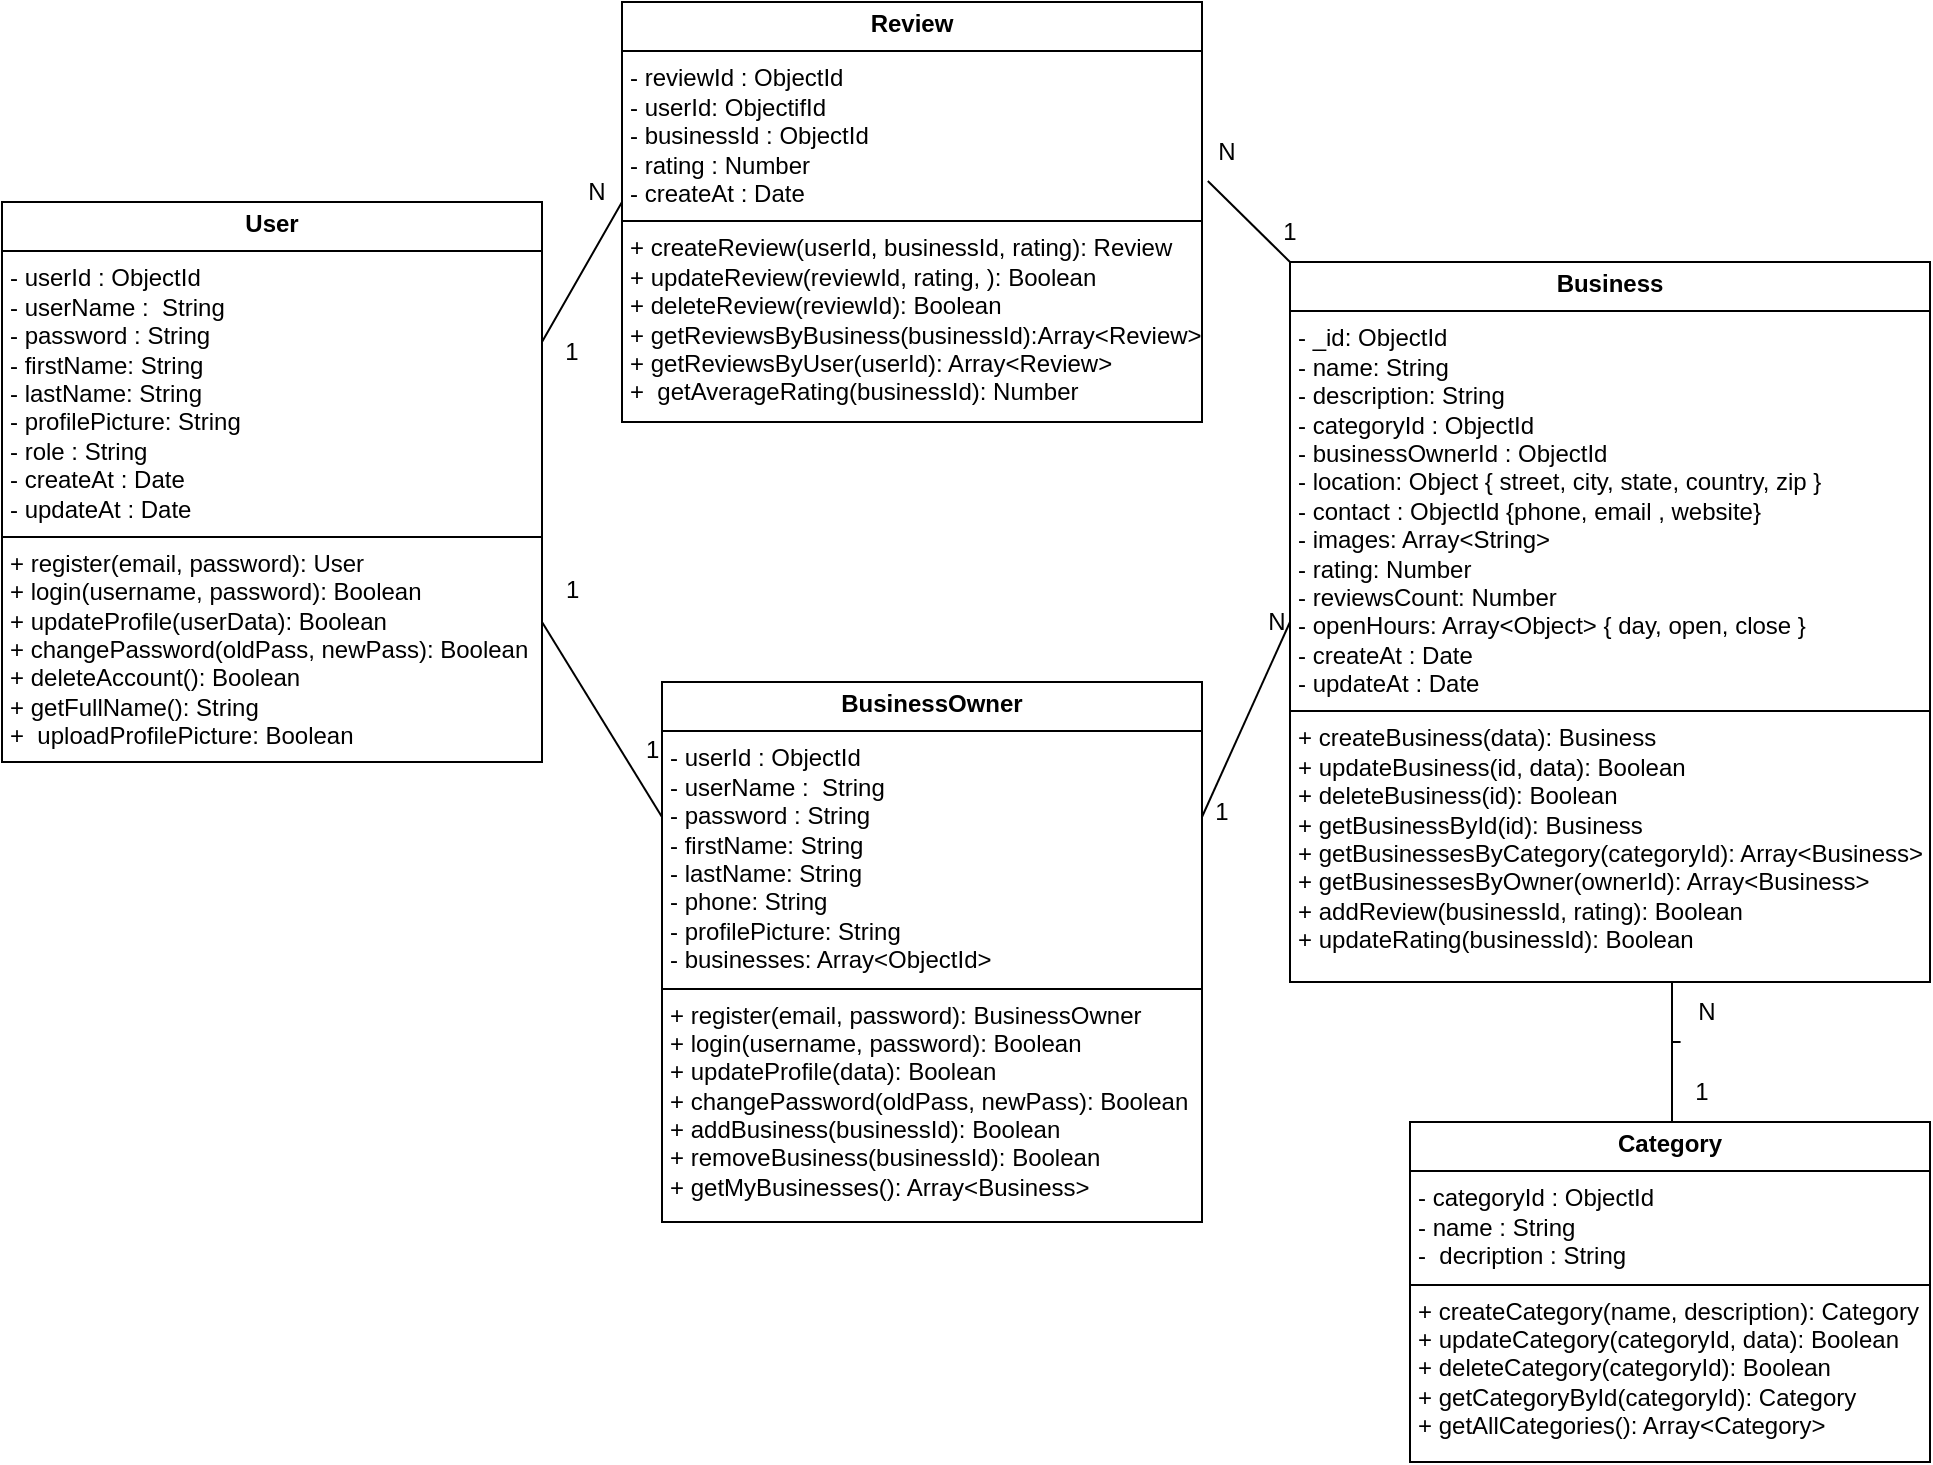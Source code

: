 <mxfile version="26.1.1">
  <diagram name="Page-1" id="CwrJfHDQbhXwP_M6bWOs">
    <mxGraphModel dx="2658" dy="807" grid="1" gridSize="10" guides="1" tooltips="1" connect="1" arrows="1" fold="1" page="1" pageScale="1" pageWidth="827" pageHeight="1169" math="0" shadow="0">
      <root>
        <mxCell id="0" />
        <mxCell id="1" parent="0" />
        <mxCell id="Ztwkg9DwIfdepFcj91c6-2" value="&lt;p style=&quot;margin:0px;margin-top:4px;text-align:center;&quot;&gt;&lt;b&gt;Review&lt;/b&gt;&lt;/p&gt;&lt;hr size=&quot;1&quot; style=&quot;border-style:solid;&quot;&gt;&lt;p style=&quot;margin:0px;margin-left:4px;&quot;&gt;- reviewId : ObjectId&lt;br&gt;- userId:&amp;nbsp;&lt;span style=&quot;background-color: transparent; color: light-dark(rgb(0, 0, 0), rgb(255, 255, 255));&quot;&gt;ObjectifId&lt;/span&gt;&lt;/p&gt;&lt;p style=&quot;margin:0px;margin-left:4px;&quot;&gt;- businessId : ObjectId&lt;/p&gt;&lt;p style=&quot;margin:0px;margin-left:4px;&quot;&gt;- rating : Number&lt;/p&gt;&lt;p style=&quot;margin:0px;margin-left:4px;&quot;&gt;- createAt : Date&lt;/p&gt;&lt;hr size=&quot;1&quot; style=&quot;border-style:solid;&quot;&gt;&lt;p style=&quot;margin:0px;margin-left:4px;&quot;&gt;+&amp;nbsp;createReview(userId, businessId, rating): Review&lt;br&gt;+&amp;nbsp;updateReview(reviewId, rating, ): Boolean&lt;/p&gt;&lt;p style=&quot;margin:0px;margin-left:4px;&quot;&gt;+&amp;nbsp;deleteReview(reviewId): Boolean&amp;nbsp;&lt;/p&gt;&lt;p style=&quot;margin:0px;margin-left:4px;&quot;&gt;+&amp;nbsp;getReviewsByBusiness(businessId):Array&amp;lt;Review&amp;gt;&lt;/p&gt;&lt;p style=&quot;margin:0px;margin-left:4px;&quot;&gt;+&amp;nbsp;getReviewsByUser(userId): Array&amp;lt;Review&amp;gt;&amp;nbsp;&lt;/p&gt;&lt;p style=&quot;margin:0px;margin-left:4px;&quot;&gt;+&amp;nbsp;&amp;nbsp;getAverageRating(businessId): Number&amp;nbsp;&lt;/p&gt;" style="verticalAlign=top;align=left;overflow=fill;html=1;whiteSpace=wrap;" parent="1" vertex="1">
          <mxGeometry x="80" y="10" width="290" height="210" as="geometry" />
        </mxCell>
        <mxCell id="K6Jd6_NAW1np-vbmV9S1-3" value="&lt;p style=&quot;margin:0px;margin-top:4px;text-align:center;&quot;&gt;&lt;b&gt;User&lt;/b&gt;&lt;/p&gt;&lt;hr size=&quot;1&quot; style=&quot;border-style:solid;&quot;&gt;&lt;p style=&quot;margin:0px;margin-left:4px;&quot;&gt;- userId : ObjectId&lt;/p&gt;&lt;p style=&quot;margin:0px;margin-left:4px;&quot;&gt;- userName :&amp;nbsp; String&lt;/p&gt;&lt;p style=&quot;margin:0px;margin-left:4px;&quot;&gt;- password : String&amp;nbsp;&lt;/p&gt;&lt;p style=&quot;margin:0px;margin-left:4px;&quot;&gt;-&amp;nbsp;firstName: String&amp;nbsp;&amp;nbsp;&lt;/p&gt;&lt;p style=&quot;margin:0px;margin-left:4px;&quot;&gt;- lastName: String&amp;nbsp;&amp;nbsp;&lt;/p&gt;&lt;p style=&quot;margin:0px;margin-left:4px;&quot;&gt;- profilePicture: String&amp;nbsp;&lt;/p&gt;&lt;p style=&quot;margin:0px;margin-left:4px;&quot;&gt;- role : String&lt;/p&gt;&lt;p style=&quot;margin:0px;margin-left:4px;&quot;&gt;&lt;span style=&quot;background-color: transparent; color: light-dark(rgb(0, 0, 0), rgb(255, 255, 255));&quot;&gt;- createAt : Date&lt;/span&gt;&lt;/p&gt;&lt;p style=&quot;margin:0px;margin-left:4px;&quot;&gt;- updateAt : Date&lt;/p&gt;&lt;hr size=&quot;1&quot; style=&quot;border-style:solid;&quot;&gt;&lt;p style=&quot;margin:0px;margin-left:4px;&quot;&gt;+&amp;nbsp;register(email, password): User&amp;nbsp;&amp;nbsp;&lt;/p&gt;&lt;p style=&quot;margin:0px;margin-left:4px;&quot;&gt;+&amp;nbsp;login(username, password): Boolean&lt;/p&gt;&lt;p style=&quot;margin:0px;margin-left:4px;&quot;&gt;+&amp;nbsp;updateProfile(userData): Boolean&amp;nbsp;&lt;/p&gt;&lt;p style=&quot;margin:0px;margin-left:4px;&quot;&gt;+&amp;nbsp;changePassword(oldPass, newPass): Boolean&lt;/p&gt;&lt;p style=&quot;margin:0px;margin-left:4px;&quot;&gt;+&amp;nbsp;deleteAccount(): Boolean&amp;nbsp;&lt;/p&gt;&lt;p style=&quot;margin:0px;margin-left:4px;&quot;&gt;+&amp;nbsp;getFullName(): String&amp;nbsp;&lt;/p&gt;&lt;p style=&quot;margin:0px;margin-left:4px;&quot;&gt;+&amp;nbsp;&amp;nbsp;uploadProfilePicture: Boolean&lt;/p&gt;" style="verticalAlign=top;align=left;overflow=fill;html=1;whiteSpace=wrap;" parent="1" vertex="1">
          <mxGeometry x="-230" y="110" width="270" height="280" as="geometry" />
        </mxCell>
        <mxCell id="K6Jd6_NAW1np-vbmV9S1-4" value="&lt;p style=&quot;margin:0px;margin-top:4px;text-align:center;&quot;&gt;&lt;b&gt;Category&lt;/b&gt;&lt;/p&gt;&lt;hr size=&quot;1&quot; style=&quot;border-style:solid;&quot;&gt;&lt;p style=&quot;margin:0px;margin-left:4px;&quot;&gt;- categoryId : ObjectId&lt;/p&gt;&lt;p style=&quot;margin:0px;margin-left:4px;&quot;&gt;- name : String&amp;nbsp;&lt;/p&gt;&lt;p style=&quot;margin:0px;margin-left:4px;&quot;&gt;-&amp;nbsp; decription : String&amp;nbsp;&lt;/p&gt;&lt;hr size=&quot;1&quot; style=&quot;border-style:solid;&quot;&gt;&lt;p style=&quot;margin:0px;margin-left:4px;&quot;&gt;+ createCategory(name, description): Category&lt;/p&gt;&lt;p style=&quot;margin:0px;margin-left:4px;&quot;&gt;+&amp;nbsp;updateCategory(categoryId, data): Boolean&lt;/p&gt;&lt;p style=&quot;margin:0px;margin-left:4px;&quot;&gt;+&amp;nbsp;deleteCategory(categoryId): Boolean&amp;nbsp;&lt;/p&gt;&lt;p style=&quot;margin:0px;margin-left:4px;&quot;&gt;+&amp;nbsp;getCategoryById(categoryId): Category&amp;nbsp;&lt;/p&gt;&lt;p style=&quot;margin:0px;margin-left:4px;&quot;&gt;+&amp;nbsp;getAllCategories(): Array&amp;lt;Category&amp;gt;&amp;nbsp;&lt;/p&gt;" style="verticalAlign=top;align=left;overflow=fill;html=1;whiteSpace=wrap;" parent="1" vertex="1">
          <mxGeometry x="474" y="570" width="260" height="170" as="geometry" />
        </mxCell>
        <mxCell id="K6Jd6_NAW1np-vbmV9S1-6" value="&lt;p style=&quot;margin:0px;margin-top:4px;text-align:center;&quot;&gt;&lt;b&gt;Business&lt;/b&gt;&lt;/p&gt;&lt;hr size=&quot;1&quot; style=&quot;border-style:solid;&quot;&gt;&lt;p style=&quot;margin:0px;margin-left:4px;&quot;&gt;-&amp;nbsp;&lt;span style=&quot;background-color: transparent; color: light-dark(rgb(0, 0, 0), rgb(255, 255, 255));&quot;&gt;_id: ObjectId&lt;/span&gt;&lt;/p&gt;&lt;p style=&quot;margin:0px;margin-left:4px;&quot;&gt;-&amp;nbsp;&lt;span style=&quot;background-color: transparent; color: light-dark(rgb(0, 0, 0), rgb(255, 255, 255));&quot;&gt;name: String&lt;/span&gt;&lt;/p&gt;&lt;p style=&quot;margin:0px;margin-left:4px;&quot;&gt;-&amp;nbsp;&lt;span style=&quot;background-color: transparent; color: light-dark(rgb(0, 0, 0), rgb(255, 255, 255));&quot;&gt;description: String&lt;/span&gt;&lt;/p&gt;&lt;p style=&quot;margin:0px;margin-left:4px;&quot;&gt;- categoryId : ObjectId&lt;/p&gt;&lt;p style=&quot;margin:0px;margin-left:4px;&quot;&gt;- businessOwnerId : ObjectId&lt;/p&gt;&lt;p style=&quot;margin:0px;margin-left:4px;&quot;&gt;-&amp;nbsp;&lt;span style=&quot;background-color: transparent; color: light-dark(rgb(0, 0, 0), rgb(255, 255, 255));&quot;&gt;location: Object { street, city, state, country, zip }&lt;/span&gt;&lt;/p&gt;&lt;p style=&quot;margin:0px;margin-left:4px;&quot;&gt;- contact : ObjectId {phone, email , website&lt;span style=&quot;background-color: transparent; color: light-dark(rgb(0, 0, 0), rgb(255, 255, 255));&quot;&gt;}&lt;/span&gt;&lt;/p&gt;&lt;p style=&quot;margin:0px;margin-left:4px;&quot;&gt;-&amp;nbsp;&lt;span style=&quot;background-color: transparent; color: light-dark(rgb(0, 0, 0), rgb(255, 255, 255));&quot;&gt;images: Array&amp;lt;String&amp;gt;&lt;/span&gt;&lt;/p&gt;&lt;p style=&quot;margin:0px;margin-left:4px;&quot;&gt;&lt;span style=&quot;background-color: transparent; color: light-dark(rgb(0, 0, 0), rgb(255, 255, 255));&quot;&gt;-&amp;nbsp;&lt;/span&gt;&lt;span style=&quot;background-color: transparent; color: light-dark(rgb(0, 0, 0), rgb(255, 255, 255));&quot;&gt;rating: Number&lt;/span&gt;&lt;/p&gt;&lt;p style=&quot;margin:0px;margin-left:4px;&quot;&gt;&lt;span style=&quot;background-color: transparent; color: light-dark(rgb(0, 0, 0), rgb(255, 255, 255));&quot;&gt;-&amp;nbsp;&lt;/span&gt;&lt;span style=&quot;background-color: transparent; color: light-dark(rgb(0, 0, 0), rgb(255, 255, 255));&quot;&gt;reviewsCount: Number&lt;/span&gt;&lt;/p&gt;&lt;p style=&quot;margin:0px;margin-left:4px;&quot;&gt;&lt;span style=&quot;background-color: transparent; color: light-dark(rgb(0, 0, 0), rgb(255, 255, 255));&quot;&gt;-&amp;nbsp;&lt;/span&gt;&lt;span style=&quot;background-color: transparent; color: light-dark(rgb(0, 0, 0), rgb(255, 255, 255));&quot;&gt;openHours: Array&amp;lt;Object&amp;gt; { day, open, close }&lt;/span&gt;&lt;/p&gt;&lt;p style=&quot;margin:0px;margin-left:4px;&quot;&gt;&lt;span style=&quot;background-color: transparent; color: light-dark(rgb(0, 0, 0), rgb(255, 255, 255));&quot;&gt;- createAt : Date&lt;/span&gt;&lt;/p&gt;&lt;p style=&quot;margin:0px;margin-left:4px;&quot;&gt;- updateAt : Date&lt;/p&gt;&lt;hr size=&quot;1&quot; style=&quot;border-style:solid;&quot;&gt;&lt;p style=&quot;margin:0px;margin-left:4px;&quot;&gt;+ createBusiness(data): Business&amp;nbsp;&amp;nbsp;&lt;/p&gt;&lt;p style=&quot;margin:0px;margin-left:4px;&quot;&gt;+&lt;span style=&quot;background-color: transparent; color: light-dark(rgb(0, 0, 0), rgb(255, 255, 255));&quot;&gt;&amp;nbsp;updateBusiness(id, data): Boolean&amp;nbsp;&lt;/span&gt;&lt;/p&gt;&lt;p style=&quot;margin:0px;margin-left:4px;&quot;&gt;&lt;span style=&quot;background-color: transparent; color: light-dark(rgb(0, 0, 0), rgb(255, 255, 255));&quot;&gt;+ deleteBusiness(id): Boolean&amp;nbsp;&lt;/span&gt;&lt;/p&gt;&lt;p style=&quot;margin:0px;margin-left:4px;&quot;&gt;&lt;span style=&quot;background-color: transparent; color: light-dark(rgb(0, 0, 0), rgb(255, 255, 255));&quot;&gt;+ getBusinessById(id): Business&amp;nbsp;&lt;/span&gt;&lt;/p&gt;&lt;p style=&quot;margin:0px;margin-left:4px;&quot;&gt;&lt;span style=&quot;background-color: transparent; color: light-dark(rgb(0, 0, 0), rgb(255, 255, 255));&quot;&gt;+ getBusinessesByCategory(categoryId): Array&lt;/span&gt;&lt;span style=&quot;background-color: transparent;&quot;&gt;&amp;lt;Business&amp;gt;&amp;nbsp;&lt;/span&gt;&lt;/p&gt;&lt;p style=&quot;margin:0px;margin-left:4px;&quot;&gt;+ getBusinessesByOwner(ownerId): Array&amp;lt;Business&amp;gt;&amp;nbsp;&lt;/p&gt;&lt;p style=&quot;margin:0px;margin-left:4px;&quot;&gt;&lt;span style=&quot;background-color: transparent; color: light-dark(rgb(0, 0, 0), rgb(255, 255, 255));&quot;&gt;+ addReview(businessId, rating): Boolean&amp;nbsp;&lt;/span&gt;&lt;/p&gt;&lt;p style=&quot;margin:0px;margin-left:4px;&quot;&gt;&lt;span style=&quot;background-color: transparent; color: light-dark(rgb(0, 0, 0), rgb(255, 255, 255));&quot;&gt;+ updateRating(businessId): Boolean&lt;/span&gt;&lt;/p&gt;" style="verticalAlign=top;align=left;overflow=fill;html=1;whiteSpace=wrap;" parent="1" vertex="1">
          <mxGeometry x="414" y="140" width="320" height="360" as="geometry" />
        </mxCell>
        <mxCell id="cobbqYuCgLEPwfnxb708-3" value="" style="endArrow=none;html=1;rounded=0;exitX=1.01;exitY=0.426;exitDx=0;exitDy=0;exitPerimeter=0;entryX=0;entryY=0;entryDx=0;entryDy=0;" edge="1" parent="1" source="Ztwkg9DwIfdepFcj91c6-2" target="K6Jd6_NAW1np-vbmV9S1-6">
          <mxGeometry width="50" height="50" relative="1" as="geometry">
            <mxPoint x="322" y="30" as="sourcePoint" />
            <mxPoint x="430" y="70" as="targetPoint" />
          </mxGeometry>
        </mxCell>
        <mxCell id="cobbqYuCgLEPwfnxb708-4" value="" style="endArrow=none;html=1;rounded=0;exitX=1;exitY=0.25;exitDx=0;exitDy=0;" edge="1" parent="1" source="K6Jd6_NAW1np-vbmV9S1-3">
          <mxGeometry width="50" height="50" relative="1" as="geometry">
            <mxPoint x="-48" y="200" as="sourcePoint" />
            <mxPoint x="80" y="115" as="targetPoint" />
            <Array as="points">
              <mxPoint x="80" y="110" />
            </Array>
          </mxGeometry>
        </mxCell>
        <mxCell id="cobbqYuCgLEPwfnxb708-7" value="" style="endArrow=none;html=1;rounded=0;entryX=1;entryY=0.75;entryDx=0;entryDy=0;exitX=0;exitY=0.25;exitDx=0;exitDy=0;" edge="1" parent="1" source="cobbqYuCgLEPwfnxb708-8" target="K6Jd6_NAW1np-vbmV9S1-3">
          <mxGeometry width="50" height="50" relative="1" as="geometry">
            <mxPoint x="149.36" y="384.42" as="sourcePoint" />
            <mxPoint x="-50.0" y="250.0" as="targetPoint" />
            <Array as="points" />
          </mxGeometry>
        </mxCell>
        <mxCell id="cobbqYuCgLEPwfnxb708-8" value="&lt;p style=&quot;margin:0px;margin-top:4px;text-align:center;&quot;&gt;&lt;b&gt;BusinessOwner&lt;/b&gt;&lt;/p&gt;&lt;hr size=&quot;1&quot; style=&quot;border-style:solid;&quot;&gt;&lt;p style=&quot;margin:0px;margin-left:4px;&quot;&gt;- userId : ObjectId&lt;/p&gt;&lt;p style=&quot;margin: 0px 0px 0px 4px;&quot;&gt;- userName :&amp;nbsp; String&lt;/p&gt;&lt;p style=&quot;margin: 0px 0px 0px 4px;&quot;&gt;- password : String&amp;nbsp;&lt;/p&gt;&lt;p style=&quot;margin: 0px 0px 0px 4px;&quot;&gt;-&amp;nbsp;firstName: String&amp;nbsp;&amp;nbsp;&lt;/p&gt;&lt;p style=&quot;margin: 0px 0px 0px 4px;&quot;&gt;- lastName: String&amp;nbsp;&amp;nbsp;&lt;/p&gt;&lt;p style=&quot;margin: 0px 0px 0px 4px;&quot;&gt;-&amp;nbsp;phone: String&lt;/p&gt;&lt;p style=&quot;margin: 0px 0px 0px 4px;&quot;&gt;- profilePicture: String&amp;nbsp;&lt;/p&gt;&lt;p style=&quot;margin: 0px 0px 0px 4px;&quot;&gt;-&amp;nbsp;businesses: Array&amp;lt;ObjectId&amp;gt;&lt;/p&gt;&lt;hr size=&quot;1&quot; style=&quot;border-style:solid;&quot;&gt;&lt;p style=&quot;margin:0px;margin-left:4px;&quot;&gt;+ r&lt;span style=&quot;background-color: transparent; color: light-dark(rgb(0, 0, 0), rgb(255, 255, 255));&quot;&gt;egister(email, password): BusinessOwner&lt;/span&gt;&lt;/p&gt;&lt;p style=&quot;margin:0px;margin-left:4px;&quot;&gt;&lt;span style=&quot;background-color: transparent; color: light-dark(rgb(0, 0, 0), rgb(255, 255, 255));&quot;&gt;+ login(username, password): Boolean&amp;nbsp;&lt;/span&gt;&lt;/p&gt;&lt;p style=&quot;margin:0px;margin-left:4px;&quot;&gt;&lt;span style=&quot;background-color: transparent; color: light-dark(rgb(0, 0, 0), rgb(255, 255, 255));&quot;&gt;+&amp;nbsp;&lt;/span&gt;&lt;span style=&quot;background-color: transparent; color: light-dark(rgb(0, 0, 0), rgb(255, 255, 255));&quot;&gt;updateProfile(data): Boolean&amp;nbsp;&lt;/span&gt;&lt;/p&gt;&lt;p style=&quot;margin:0px;margin-left:4px;&quot;&gt;&lt;span style=&quot;background-color: transparent; color: light-dark(rgb(0, 0, 0), rgb(255, 255, 255));&quot;&gt;+&amp;nbsp;&lt;/span&gt;&lt;span style=&quot;background-color: transparent; color: light-dark(rgb(0, 0, 0), rgb(255, 255, 255));&quot;&gt;changePassword(oldPass, newPass): Boolean&amp;nbsp;&lt;/span&gt;&lt;/p&gt;&lt;p style=&quot;margin:0px;margin-left:4px;&quot;&gt;&lt;span style=&quot;background-color: transparent; color: light-dark(rgb(0, 0, 0), rgb(255, 255, 255));&quot;&gt;+&amp;nbsp;&lt;/span&gt;&lt;span style=&quot;background-color: transparent; color: light-dark(rgb(0, 0, 0), rgb(255, 255, 255));&quot;&gt;addBusiness(businessId): Boolean&amp;nbsp;&lt;/span&gt;&lt;/p&gt;&lt;p style=&quot;margin:0px;margin-left:4px;&quot;&gt;&lt;span style=&quot;background-color: transparent; color: light-dark(rgb(0, 0, 0), rgb(255, 255, 255));&quot;&gt;+&amp;nbsp;&lt;/span&gt;&lt;span style=&quot;background-color: transparent; color: light-dark(rgb(0, 0, 0), rgb(255, 255, 255));&quot;&gt;removeBusiness(businessId): Boolean&lt;/span&gt;&lt;/p&gt;&lt;p style=&quot;margin:0px;margin-left:4px;&quot;&gt;&lt;span style=&quot;background-color: transparent; color: light-dark(rgb(0, 0, 0), rgb(255, 255, 255));&quot;&gt;+&amp;nbsp;&lt;/span&gt;&lt;span style=&quot;background-color: transparent; color: light-dark(rgb(0, 0, 0), rgb(255, 255, 255));&quot;&gt;getMyBusinesses(): Array&amp;lt;Business&amp;gt;&amp;nbsp;&amp;nbsp;&lt;/span&gt;&lt;/p&gt;&lt;div&gt;&lt;span style=&quot;background-color: transparent; color: light-dark(rgb(0, 0, 0), rgb(255, 255, 255));&quot;&gt;&lt;br&gt;&lt;/span&gt;&lt;/div&gt;&lt;div&gt;&lt;span style=&quot;background-color: transparent; color: light-dark(rgb(0, 0, 0), rgb(255, 255, 255));&quot;&gt;&lt;br&gt;&lt;/span&gt;&lt;/div&gt;&lt;p style=&quot;margin:0px;margin-left:4px;&quot;&gt;&lt;span style=&quot;background-color: transparent; color: light-dark(rgb(0, 0, 0), rgb(255, 255, 255));&quot;&gt;&amp;nbsp;&lt;/span&gt;&lt;/p&gt;&lt;p style=&quot;margin:0px;margin-left:4px;&quot;&gt;&lt;span style=&quot;background-color: transparent; color: light-dark(rgb(0, 0, 0), rgb(255, 255, 255));&quot;&gt;&lt;br&gt;&lt;/span&gt;&lt;/p&gt;" style="verticalAlign=top;align=left;overflow=fill;html=1;whiteSpace=wrap;" vertex="1" parent="1">
          <mxGeometry x="100" y="350" width="270" height="270" as="geometry" />
        </mxCell>
        <mxCell id="cobbqYuCgLEPwfnxb708-14" value="" style="endArrow=none;html=1;rounded=0;exitX=0.5;exitY=0;exitDx=0;exitDy=0;" edge="1" parent="1">
          <mxGeometry width="50" height="50" relative="1" as="geometry">
            <mxPoint x="605" y="530" as="sourcePoint" />
            <mxPoint x="609.29" y="530" as="targetPoint" />
          </mxGeometry>
        </mxCell>
        <mxCell id="cobbqYuCgLEPwfnxb708-16" value="" style="endArrow=none;html=1;rounded=0;exitX=1;exitY=0.25;exitDx=0;exitDy=0;entryX=0;entryY=0.5;entryDx=0;entryDy=0;" edge="1" parent="1" source="cobbqYuCgLEPwfnxb708-8" target="K6Jd6_NAW1np-vbmV9S1-6">
          <mxGeometry width="50" height="50" relative="1" as="geometry">
            <mxPoint x="420" y="410" as="sourcePoint" />
            <mxPoint x="470" y="360" as="targetPoint" />
          </mxGeometry>
        </mxCell>
        <mxCell id="cobbqYuCgLEPwfnxb708-17" value="1" style="text;html=1;align=center;verticalAlign=middle;whiteSpace=wrap;rounded=0;" vertex="1" parent="1">
          <mxGeometry x="605" y="540" width="30" height="30" as="geometry" />
        </mxCell>
        <mxCell id="cobbqYuCgLEPwfnxb708-20" value="" style="endArrow=none;html=1;rounded=0;exitX=0;exitY=1;exitDx=0;exitDy=0;entryX=0;entryY=0;entryDx=0;entryDy=0;" edge="1" parent="1" source="cobbqYuCgLEPwfnxb708-17">
          <mxGeometry width="50" height="50" relative="1" as="geometry">
            <mxPoint x="605" y="570" as="sourcePoint" />
            <mxPoint x="605" y="500" as="targetPoint" />
          </mxGeometry>
        </mxCell>
        <mxCell id="cobbqYuCgLEPwfnxb708-21" value="N" style="text;html=1;align=center;verticalAlign=middle;whiteSpace=wrap;rounded=0;" vertex="1" parent="1">
          <mxGeometry x="610" y="500" width="25" height="30" as="geometry" />
        </mxCell>
        <mxCell id="cobbqYuCgLEPwfnxb708-22" value="N" style="text;html=1;align=center;verticalAlign=middle;whiteSpace=wrap;rounded=0;" vertex="1" parent="1">
          <mxGeometry x="55" y="90" width="25" height="30" as="geometry" />
        </mxCell>
        <mxCell id="cobbqYuCgLEPwfnxb708-24" value="N" style="text;html=1;align=center;verticalAlign=middle;whiteSpace=wrap;rounded=0;" vertex="1" parent="1">
          <mxGeometry x="370" y="70" width="25" height="30" as="geometry" />
        </mxCell>
        <mxCell id="cobbqYuCgLEPwfnxb708-25" value="N" style="text;html=1;align=center;verticalAlign=middle;whiteSpace=wrap;rounded=0;" vertex="1" parent="1">
          <mxGeometry x="395" y="305" width="25" height="30" as="geometry" />
        </mxCell>
        <mxCell id="cobbqYuCgLEPwfnxb708-26" value="1" style="text;html=1;align=center;verticalAlign=middle;whiteSpace=wrap;rounded=0;" vertex="1" parent="1">
          <mxGeometry x="365" y="400" width="30" height="30" as="geometry" />
        </mxCell>
        <mxCell id="cobbqYuCgLEPwfnxb708-27" value="1" style="text;html=1;align=center;verticalAlign=middle;whiteSpace=wrap;rounded=0;" vertex="1" parent="1">
          <mxGeometry x="40" y="170" width="30" height="30" as="geometry" />
        </mxCell>
        <mxCell id="cobbqYuCgLEPwfnxb708-28" value="1" style="text;html=1;align=center;verticalAlign=middle;whiteSpace=wrap;rounded=0;" vertex="1" parent="1">
          <mxGeometry x="399" y="110" width="30" height="30" as="geometry" />
        </mxCell>
        <mxCell id="cobbqYuCgLEPwfnxb708-30" value="1" style="text;whiteSpace=wrap;html=1;" vertex="1" parent="1">
          <mxGeometry x="50" y="290" width="20" height="30" as="geometry" />
        </mxCell>
        <mxCell id="cobbqYuCgLEPwfnxb708-31" value="1" style="text;whiteSpace=wrap;html=1;" vertex="1" parent="1">
          <mxGeometry x="90" y="370" width="20" height="30" as="geometry" />
        </mxCell>
      </root>
    </mxGraphModel>
  </diagram>
</mxfile>
